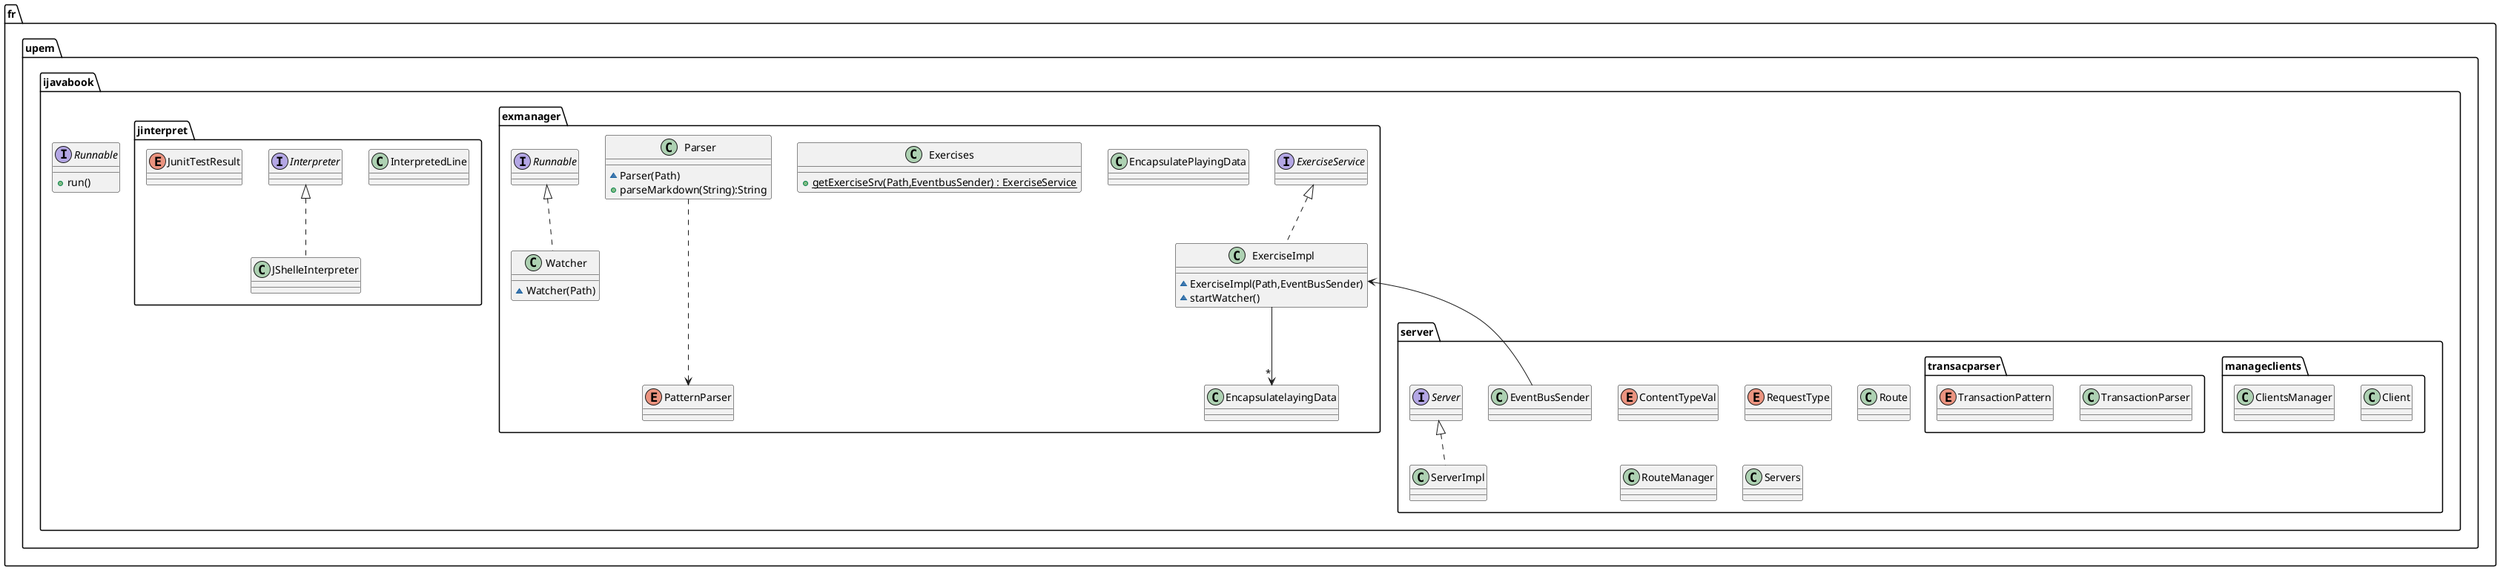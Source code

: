 @startuml
package fr.upem.ijavabook{
    Interface Runnable{
        +run()
    }
    package exmanager{
        interface ExerciseService

        class EncapsulatePlayingData
        enum PatternParser

        class ExerciseImpl implements ExerciseService{
            ~ ExerciseImpl(Path,EventBusSender)
            ~ startWatcher()
        }
        class Exercises{
            {static} + getExerciseSrv(Path,EventbusSender) : ExerciseService
        }
        class Parser{
            ~ Parser(Path)
            + parseMarkdown(String):String
        }
        class Watcher implements Runnable{
            ~Watcher(Path)
        }
        ExerciseImpl-->"*"EncapsulatelayingData
        Parser ..->PatternParser
    }

    package jinterpret{
        class InterpretedLine
        interface Interpreter
        class JShelleInterpreter implements Interpreter
        enum JunitTestResult
    }

    package server{
        class EventBusSender
        enum ContentTypeVal
        enum RequestType
        class Route
        class RouteManager
        interface Server
        class ServerImpl implements Server
        class Servers
        package manageclients{
            class Client
            class ClientsManager
        }
        package transacparser{
            class TransactionParser
            enum TransactionPattern
        }
        ExerciseImpl<--EventBusSender
    }
}

@enduml